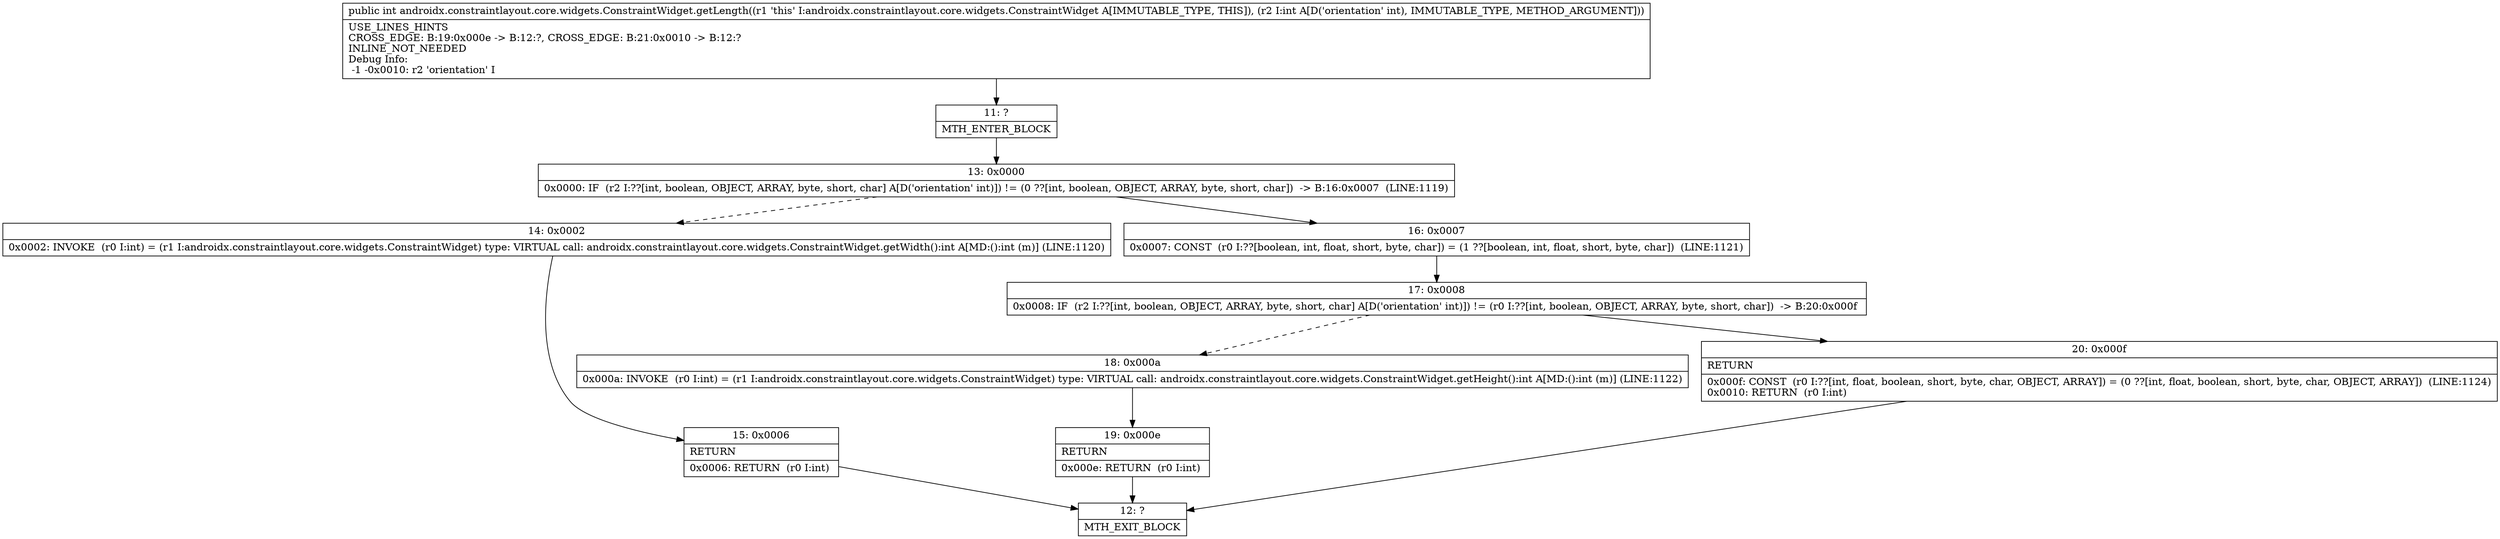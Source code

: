 digraph "CFG forandroidx.constraintlayout.core.widgets.ConstraintWidget.getLength(I)I" {
Node_11 [shape=record,label="{11\:\ ?|MTH_ENTER_BLOCK\l}"];
Node_13 [shape=record,label="{13\:\ 0x0000|0x0000: IF  (r2 I:??[int, boolean, OBJECT, ARRAY, byte, short, char] A[D('orientation' int)]) != (0 ??[int, boolean, OBJECT, ARRAY, byte, short, char])  \-\> B:16:0x0007  (LINE:1119)\l}"];
Node_14 [shape=record,label="{14\:\ 0x0002|0x0002: INVOKE  (r0 I:int) = (r1 I:androidx.constraintlayout.core.widgets.ConstraintWidget) type: VIRTUAL call: androidx.constraintlayout.core.widgets.ConstraintWidget.getWidth():int A[MD:():int (m)] (LINE:1120)\l}"];
Node_15 [shape=record,label="{15\:\ 0x0006|RETURN\l|0x0006: RETURN  (r0 I:int) \l}"];
Node_12 [shape=record,label="{12\:\ ?|MTH_EXIT_BLOCK\l}"];
Node_16 [shape=record,label="{16\:\ 0x0007|0x0007: CONST  (r0 I:??[boolean, int, float, short, byte, char]) = (1 ??[boolean, int, float, short, byte, char])  (LINE:1121)\l}"];
Node_17 [shape=record,label="{17\:\ 0x0008|0x0008: IF  (r2 I:??[int, boolean, OBJECT, ARRAY, byte, short, char] A[D('orientation' int)]) != (r0 I:??[int, boolean, OBJECT, ARRAY, byte, short, char])  \-\> B:20:0x000f \l}"];
Node_18 [shape=record,label="{18\:\ 0x000a|0x000a: INVOKE  (r0 I:int) = (r1 I:androidx.constraintlayout.core.widgets.ConstraintWidget) type: VIRTUAL call: androidx.constraintlayout.core.widgets.ConstraintWidget.getHeight():int A[MD:():int (m)] (LINE:1122)\l}"];
Node_19 [shape=record,label="{19\:\ 0x000e|RETURN\l|0x000e: RETURN  (r0 I:int) \l}"];
Node_20 [shape=record,label="{20\:\ 0x000f|RETURN\l|0x000f: CONST  (r0 I:??[int, float, boolean, short, byte, char, OBJECT, ARRAY]) = (0 ??[int, float, boolean, short, byte, char, OBJECT, ARRAY])  (LINE:1124)\l0x0010: RETURN  (r0 I:int) \l}"];
MethodNode[shape=record,label="{public int androidx.constraintlayout.core.widgets.ConstraintWidget.getLength((r1 'this' I:androidx.constraintlayout.core.widgets.ConstraintWidget A[IMMUTABLE_TYPE, THIS]), (r2 I:int A[D('orientation' int), IMMUTABLE_TYPE, METHOD_ARGUMENT]))  | USE_LINES_HINTS\lCROSS_EDGE: B:19:0x000e \-\> B:12:?, CROSS_EDGE: B:21:0x0010 \-\> B:12:?\lINLINE_NOT_NEEDED\lDebug Info:\l  \-1 \-0x0010: r2 'orientation' I\l}"];
MethodNode -> Node_11;Node_11 -> Node_13;
Node_13 -> Node_14[style=dashed];
Node_13 -> Node_16;
Node_14 -> Node_15;
Node_15 -> Node_12;
Node_16 -> Node_17;
Node_17 -> Node_18[style=dashed];
Node_17 -> Node_20;
Node_18 -> Node_19;
Node_19 -> Node_12;
Node_20 -> Node_12;
}

